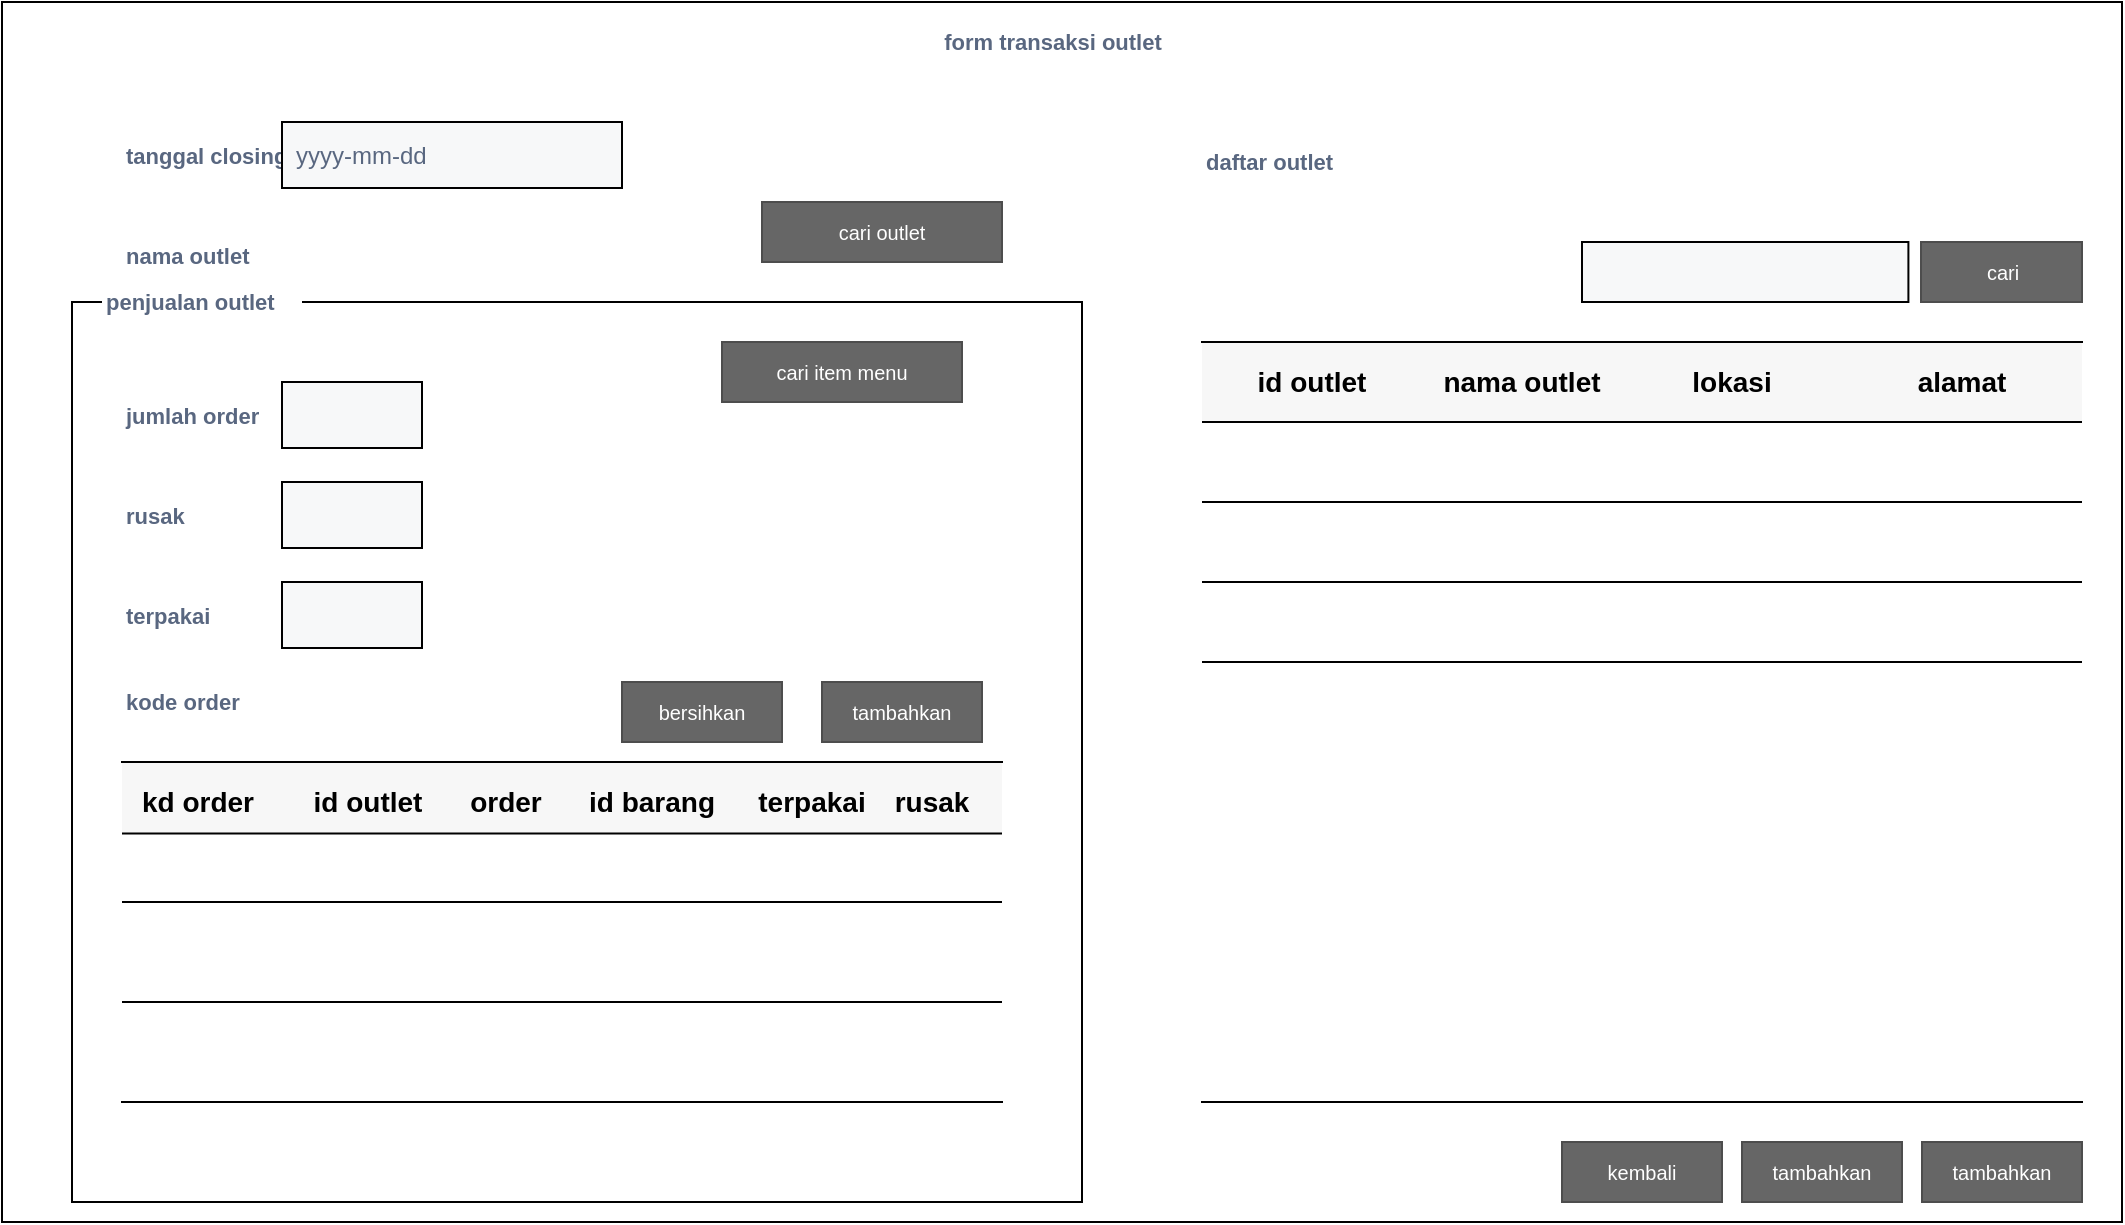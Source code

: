 <mxfile version="12.8.5" type="github">
  <diagram id="Le73pVYRDqwpICu9Pzlz" name="Page-1">
    <mxGraphModel dx="868" dy="390" grid="1" gridSize="10" guides="1" tooltips="1" connect="1" arrows="1" fold="1" page="1" pageScale="1" pageWidth="850" pageHeight="1100" math="0" shadow="0">
      <root>
        <mxCell id="0" />
        <mxCell id="1" parent="0" />
        <mxCell id="TnLdOB1Jf3c9-GiZ0hG3-48" value="" style="rounded=0;whiteSpace=wrap;html=1;fillColor=none;" vertex="1" parent="1">
          <mxGeometry x="55" y="170" width="505" height="450" as="geometry" />
        </mxCell>
        <mxCell id="TnLdOB1Jf3c9-GiZ0hG3-1" value="" style="whiteSpace=wrap;html=1;rounded=0;shadow=0;labelBackgroundColor=none;strokeColor=#000000;strokeWidth=1;fillColor=none;fontFamily=Verdana;fontSize=12;fontColor=#000000;align=center;comic=0;" vertex="1" parent="1">
          <mxGeometry x="20" y="20" width="1060" height="610" as="geometry" />
        </mxCell>
        <mxCell id="TnLdOB1Jf3c9-GiZ0hG3-2" value="cari item menu" style="rounded=0;html=1;shadow=0;dashed=0;whiteSpace=wrap;fontSize=10;fillColor=#666666;align=center;strokeColor=#4D4D4D;fontColor=#ffffff;comic=0;" vertex="1" parent="1">
          <mxGeometry x="380" y="190" width="120" height="30" as="geometry" />
        </mxCell>
        <mxCell id="TnLdOB1Jf3c9-GiZ0hG3-3" value="" style="group" vertex="1" connectable="0" parent="1">
          <mxGeometry x="80" y="130" width="250" height="33" as="geometry" />
        </mxCell>
        <mxCell id="TnLdOB1Jf3c9-GiZ0hG3-4" value="nama outlet" style="fillColor=none;strokeColor=none;html=1;fontSize=11;fontStyle=0;align=left;fontColor=#596780;fontStyle=1;fontSize=11;comic=0;" vertex="1" parent="TnLdOB1Jf3c9-GiZ0hG3-3">
          <mxGeometry y="6.5" width="70" height="20" as="geometry" />
        </mxCell>
        <mxCell id="TnLdOB1Jf3c9-GiZ0hG3-5" value="penjualan outlet" style="fillColor=#ffffff;strokeColor=none;html=1;fontSize=11;fontStyle=0;align=left;fontColor=#596780;fontStyle=1;fontSize=11;comic=0;" vertex="1" parent="1">
          <mxGeometry x="70" y="160" width="100" height="20" as="geometry" />
        </mxCell>
        <mxCell id="TnLdOB1Jf3c9-GiZ0hG3-6" value="yyy-mm-ddd" style="group" vertex="1" connectable="0" parent="1">
          <mxGeometry x="80" y="80" width="250" height="33" as="geometry" />
        </mxCell>
        <mxCell id="TnLdOB1Jf3c9-GiZ0hG3-7" value="tanggal closing" style="fillColor=none;strokeColor=none;html=1;fontSize=11;fontStyle=0;align=left;fontColor=#596780;fontStyle=1;fontSize=11;comic=0;" vertex="1" parent="TnLdOB1Jf3c9-GiZ0hG3-6">
          <mxGeometry y="6.5" width="70" height="20" as="geometry" />
        </mxCell>
        <mxCell id="TnLdOB1Jf3c9-GiZ0hG3-8" value="yyyy-mm-dd" style="rounded=0;arcSize=9;fillColor=#F7F8F9;align=left;spacingLeft=5;strokeColor=#000000;html=1;strokeWidth=1;fontColor=#596780;fontSize=12;comic=0;" vertex="1" parent="TnLdOB1Jf3c9-GiZ0hG3-6">
          <mxGeometry x="80" width="170" height="33" as="geometry" />
        </mxCell>
        <mxCell id="TnLdOB1Jf3c9-GiZ0hG3-9" value="kode order" style="fillColor=none;strokeColor=none;html=1;fontSize=11;fontStyle=0;align=left;fontColor=#596780;fontStyle=1;fontSize=11;comic=0;" vertex="1" parent="1">
          <mxGeometry x="80" y="360" width="70" height="20" as="geometry" />
        </mxCell>
        <mxCell id="TnLdOB1Jf3c9-GiZ0hG3-10" value="" style="shape=partialRectangle;right=0;left=0;strokeColor=#000000;fillColor=#ffffff;whiteSpace=wrap;" vertex="1" parent="1">
          <mxGeometry x="80" y="400" width="440" height="170" as="geometry" />
        </mxCell>
        <mxCell id="TnLdOB1Jf3c9-GiZ0hG3-11" value="" style="html=1;shadow=0;dashed=0;shape=mxgraph.bootstrap.horLines;strokeColor=inherit;fillColor=#000000;fillOpacity=3;resizeWidth=1;" vertex="1" parent="TnLdOB1Jf3c9-GiZ0hG3-10">
          <mxGeometry width="440" height="40" relative="1" as="geometry" />
        </mxCell>
        <mxCell id="TnLdOB1Jf3c9-GiZ0hG3-12" value="kd order" style="html=1;shadow=0;dashed=0;shape=mxgraph.bootstrap.rect;strokeColor=none;fillColor=none;fontSize=14;fontStyle=1;align=center;whiteSpace=wrap;resizeHeight=1;" vertex="1" parent="TnLdOB1Jf3c9-GiZ0hG3-11">
          <mxGeometry width="70" height="40" relative="1" as="geometry">
            <mxPoint x="3" as="offset" />
          </mxGeometry>
        </mxCell>
        <mxCell id="TnLdOB1Jf3c9-GiZ0hG3-13" value="id outlet" style="html=1;shadow=0;dashed=0;shape=mxgraph.bootstrap.rect;strokeColor=none;fillColor=none;fontSize=14;fontStyle=1;align=center;whiteSpace=wrap;resizeHeight=1;" vertex="1" parent="TnLdOB1Jf3c9-GiZ0hG3-11">
          <mxGeometry width="70" height="40" relative="1" as="geometry">
            <mxPoint x="88" as="offset" />
          </mxGeometry>
        </mxCell>
        <mxCell id="TnLdOB1Jf3c9-GiZ0hG3-14" value="order" style="html=1;shadow=0;dashed=0;shape=mxgraph.bootstrap.rect;strokeColor=none;fillColor=none;fontSize=14;fontStyle=1;align=center;whiteSpace=wrap;resizeHeight=1;" vertex="1" parent="TnLdOB1Jf3c9-GiZ0hG3-11">
          <mxGeometry width="60" height="40" relative="1" as="geometry">
            <mxPoint x="162" as="offset" />
          </mxGeometry>
        </mxCell>
        <mxCell id="TnLdOB1Jf3c9-GiZ0hG3-15" value="id barang" style="html=1;shadow=0;dashed=0;shape=mxgraph.bootstrap.rect;strokeColor=none;fillColor=none;fontSize=14;fontStyle=1;align=center;whiteSpace=wrap;resizeHeight=1;" vertex="1" parent="TnLdOB1Jf3c9-GiZ0hG3-11">
          <mxGeometry width="90" height="40" relative="1" as="geometry">
            <mxPoint x="220" as="offset" />
          </mxGeometry>
        </mxCell>
        <mxCell id="TnLdOB1Jf3c9-GiZ0hG3-16" value="terpakai" style="html=1;shadow=0;dashed=0;shape=mxgraph.bootstrap.rect;strokeColor=none;fillColor=none;fontSize=14;fontStyle=1;align=center;whiteSpace=wrap;resizeHeight=1;" vertex="1" parent="TnLdOB1Jf3c9-GiZ0hG3-11">
          <mxGeometry width="90" height="40" relative="1" as="geometry">
            <mxPoint x="300" as="offset" />
          </mxGeometry>
        </mxCell>
        <mxCell id="TnLdOB1Jf3c9-GiZ0hG3-17" value="rusak" style="html=1;shadow=0;dashed=0;shape=mxgraph.bootstrap.rect;strokeColor=none;fillColor=none;fontSize=14;fontStyle=1;align=center;whiteSpace=wrap;resizeHeight=1;" vertex="1" parent="TnLdOB1Jf3c9-GiZ0hG3-11">
          <mxGeometry width="70" height="40" relative="1" as="geometry">
            <mxPoint x="370" as="offset" />
          </mxGeometry>
        </mxCell>
        <mxCell id="TnLdOB1Jf3c9-GiZ0hG3-18" value="" style="strokeColor=#000000;fillColor=inherit;gradientColor=inherit;html=1;shadow=0;dashed=0;shape=mxgraph.bootstrap.horLines;resizeWidth=1;" vertex="1" parent="TnLdOB1Jf3c9-GiZ0hG3-10">
          <mxGeometry width="440" height="50" relative="1" as="geometry">
            <mxPoint y="120" as="offset" />
          </mxGeometry>
        </mxCell>
        <mxCell id="TnLdOB1Jf3c9-GiZ0hG3-19" value="" style="strokeColor=#000000;fillColor=inherit;gradientColor=inherit;html=1;shadow=0;dashed=0;shape=mxgraph.bootstrap.horLines;resizeWidth=1;" vertex="1" parent="TnLdOB1Jf3c9-GiZ0hG3-10">
          <mxGeometry y="35.79" width="440" height="34.21" as="geometry">
            <mxPoint y="140" as="offset" />
          </mxGeometry>
        </mxCell>
        <mxCell id="TnLdOB1Jf3c9-GiZ0hG3-20" value="bersihkan" style="rounded=0;html=1;shadow=0;dashed=0;whiteSpace=wrap;fontSize=10;fillColor=#666666;align=center;strokeColor=#4D4D4D;fontColor=#ffffff;comic=0;" vertex="1" parent="1">
          <mxGeometry x="330" y="360" width="80" height="30" as="geometry" />
        </mxCell>
        <mxCell id="TnLdOB1Jf3c9-GiZ0hG3-21" value="tambahkan" style="rounded=0;html=1;shadow=0;dashed=0;whiteSpace=wrap;fontSize=10;fillColor=#666666;align=center;strokeColor=#4D4D4D;fontColor=#ffffff;comic=0;" vertex="1" parent="1">
          <mxGeometry x="430" y="360" width="80" height="30" as="geometry" />
        </mxCell>
        <mxCell id="TnLdOB1Jf3c9-GiZ0hG3-22" value="" style="shape=partialRectangle;right=0;left=0;strokeColor=#000000;fillColor=#ffffff;whiteSpace=wrap;" vertex="1" parent="1">
          <mxGeometry x="620" y="190" width="440" height="380" as="geometry" />
        </mxCell>
        <mxCell id="TnLdOB1Jf3c9-GiZ0hG3-23" value="" style="html=1;shadow=0;dashed=0;shape=mxgraph.bootstrap.horLines;strokeColor=inherit;fillColor=#000000;fillOpacity=3;resizeWidth=1;" vertex="1" parent="TnLdOB1Jf3c9-GiZ0hG3-22">
          <mxGeometry width="440" height="40" relative="1" as="geometry" />
        </mxCell>
        <mxCell id="TnLdOB1Jf3c9-GiZ0hG3-24" value="id outlet" style="html=1;shadow=0;dashed=0;shape=mxgraph.bootstrap.rect;strokeColor=none;fillColor=none;fontSize=14;fontStyle=1;align=center;whiteSpace=wrap;resizeHeight=1;" vertex="1" parent="TnLdOB1Jf3c9-GiZ0hG3-23">
          <mxGeometry width="90" height="40" relative="1" as="geometry">
            <mxPoint x="10" as="offset" />
          </mxGeometry>
        </mxCell>
        <mxCell id="TnLdOB1Jf3c9-GiZ0hG3-25" value="nama outlet" style="html=1;shadow=0;dashed=0;shape=mxgraph.bootstrap.rect;strokeColor=none;fillColor=none;fontSize=14;fontStyle=1;align=center;whiteSpace=wrap;resizeHeight=1;" vertex="1" parent="TnLdOB1Jf3c9-GiZ0hG3-23">
          <mxGeometry width="100" height="40" relative="1" as="geometry">
            <mxPoint x="110" as="offset" />
          </mxGeometry>
        </mxCell>
        <mxCell id="TnLdOB1Jf3c9-GiZ0hG3-26" value="lokasi" style="html=1;shadow=0;dashed=0;shape=mxgraph.bootstrap.rect;strokeColor=none;fillColor=none;fontSize=14;fontStyle=1;align=center;whiteSpace=wrap;resizeHeight=1;" vertex="1" parent="TnLdOB1Jf3c9-GiZ0hG3-23">
          <mxGeometry width="90" height="40" relative="1" as="geometry">
            <mxPoint x="220" as="offset" />
          </mxGeometry>
        </mxCell>
        <mxCell id="TnLdOB1Jf3c9-GiZ0hG3-27" value="alamat" style="html=1;shadow=0;dashed=0;shape=mxgraph.bootstrap.rect;strokeColor=none;fillColor=none;fontSize=14;fontStyle=1;align=center;whiteSpace=wrap;resizeHeight=1;" vertex="1" parent="TnLdOB1Jf3c9-GiZ0hG3-23">
          <mxGeometry width="120" height="40" relative="1" as="geometry">
            <mxPoint x="320" as="offset" />
          </mxGeometry>
        </mxCell>
        <mxCell id="TnLdOB1Jf3c9-GiZ0hG3-28" value="" style="strokeColor=#000000;fillColor=inherit;gradientColor=inherit;html=1;shadow=0;dashed=0;shape=mxgraph.bootstrap.horLines;resizeWidth=1;" vertex="1" parent="TnLdOB1Jf3c9-GiZ0hG3-22">
          <mxGeometry width="440" height="40" relative="1" as="geometry">
            <mxPoint y="120" as="offset" />
          </mxGeometry>
        </mxCell>
        <mxCell id="TnLdOB1Jf3c9-GiZ0hG3-29" value="" style="strokeColor=#000000;fillColor=inherit;gradientColor=inherit;html=1;shadow=0;dashed=0;shape=mxgraph.bootstrap.horLines;resizeWidth=1;" vertex="1" parent="TnLdOB1Jf3c9-GiZ0hG3-22">
          <mxGeometry y="80" width="440" height="40" as="geometry">
            <mxPoint y="140" as="offset" />
          </mxGeometry>
        </mxCell>
        <mxCell id="TnLdOB1Jf3c9-GiZ0hG3-30" value="" style="group" vertex="1" connectable="0" parent="1">
          <mxGeometry x="810" y="140" width="250" height="30" as="geometry" />
        </mxCell>
        <mxCell id="TnLdOB1Jf3c9-GiZ0hG3-31" value="" style="rounded=0;arcSize=9;fillColor=#F7F8F9;align=left;spacingLeft=5;strokeColor=#000000;html=1;strokeWidth=1;fontColor=#596780;fontSize=12;comic=0;" vertex="1" parent="TnLdOB1Jf3c9-GiZ0hG3-30">
          <mxGeometry width="163.2" height="30" as="geometry" />
        </mxCell>
        <mxCell id="TnLdOB1Jf3c9-GiZ0hG3-32" value="cari" style="rounded=0;html=1;shadow=0;dashed=0;whiteSpace=wrap;fontSize=10;fillColor=#666666;align=center;strokeColor=#4D4D4D;fontColor=#ffffff;comic=0;" vertex="1" parent="TnLdOB1Jf3c9-GiZ0hG3-30">
          <mxGeometry x="169.5" width="80.5" height="30" as="geometry" />
        </mxCell>
        <mxCell id="TnLdOB1Jf3c9-GiZ0hG3-33" value="daftar outlet&lt;span style=&quot;color: rgba(0 , 0 , 0 , 0) ; font-family: monospace ; font-size: 0px ; font-weight: 400&quot;&gt;%3CmxGraphModel%3E%3Croot%3E%3CmxCell%20id%3D%220%22%2F%3E%3CmxCell%20id%3D%221%22%20parent%3D%220%22%2F%3E%3CmxCell%20id%3D%222%22%20value%3D%22nama%20outlet%22%20style%3D%22fillColor%3Dnone%3BstrokeColor%3Dnone%3Bhtml%3D1%3BfontSize%3D11%3BfontStyle%3D0%3Balign%3Dleft%3BfontColor%3D%23596780%3BfontStyle%3D1%3BfontSize%3D11%3Bcomic%3D0%3B%22%20vertex%3D%221%22%20parent%3D%221%22%3E%3CmxGeometry%20x%3D%2280%22%20y%3D%22136.5%22%20width%3D%2270%22%20height%3D%2220%22%20as%3D%22geometry%22%2F%3E%3C%2FmxCell%3E%3C%2Froot%3E%3C%2FmxGraphModel%3E&lt;/span&gt;" style="fillColor=none;strokeColor=none;html=1;fontSize=11;fontStyle=0;align=left;fontColor=#596780;fontStyle=1;fontSize=11;comic=0;" vertex="1" parent="1">
          <mxGeometry x="620" y="90" width="70" height="20" as="geometry" />
        </mxCell>
        <mxCell id="TnLdOB1Jf3c9-GiZ0hG3-34" value="form transaksi outlet" style="fillColor=none;strokeColor=none;html=1;fontSize=11;fontStyle=0;align=center;fontColor=#596780;fontStyle=1;fontSize=11;comic=0;" vertex="1" parent="1">
          <mxGeometry x="40" y="30" width="1010" height="20" as="geometry" />
        </mxCell>
        <mxCell id="TnLdOB1Jf3c9-GiZ0hG3-35" value="kembali" style="rounded=0;html=1;shadow=0;dashed=0;whiteSpace=wrap;fontSize=10;fillColor=#666666;align=center;strokeColor=#4D4D4D;fontColor=#ffffff;comic=0;" vertex="1" parent="1">
          <mxGeometry x="800" y="590" width="80" height="30" as="geometry" />
        </mxCell>
        <mxCell id="TnLdOB1Jf3c9-GiZ0hG3-36" value="tambahkan" style="rounded=0;html=1;shadow=0;dashed=0;whiteSpace=wrap;fontSize=10;fillColor=#666666;align=center;strokeColor=#4D4D4D;fontColor=#ffffff;comic=0;" vertex="1" parent="1">
          <mxGeometry x="890" y="590" width="80" height="30" as="geometry" />
        </mxCell>
        <mxCell id="TnLdOB1Jf3c9-GiZ0hG3-37" value="tambahkan" style="rounded=0;html=1;shadow=0;dashed=0;whiteSpace=wrap;fontSize=10;fillColor=#666666;align=center;strokeColor=#4D4D4D;fontColor=#ffffff;comic=0;" vertex="1" parent="1">
          <mxGeometry x="980" y="590" width="80" height="30" as="geometry" />
        </mxCell>
        <mxCell id="TnLdOB1Jf3c9-GiZ0hG3-38" value="" style="group" vertex="1" connectable="0" parent="1">
          <mxGeometry x="80" y="210" width="150" height="33" as="geometry" />
        </mxCell>
        <mxCell id="TnLdOB1Jf3c9-GiZ0hG3-39" value="jumlah order" style="fillColor=none;strokeColor=none;html=1;fontSize=11;fontStyle=0;align=left;fontColor=#596780;fontStyle=1;fontSize=11;comic=0;" vertex="1" parent="TnLdOB1Jf3c9-GiZ0hG3-38">
          <mxGeometry y="6.5" width="70" height="20" as="geometry" />
        </mxCell>
        <mxCell id="TnLdOB1Jf3c9-GiZ0hG3-40" value="" style="rounded=0;arcSize=9;fillColor=#F7F8F9;align=left;spacingLeft=5;strokeColor=#000000;html=1;strokeWidth=1;fontColor=#596780;fontSize=12;comic=0;" vertex="1" parent="TnLdOB1Jf3c9-GiZ0hG3-38">
          <mxGeometry x="80" width="70" height="33" as="geometry" />
        </mxCell>
        <mxCell id="TnLdOB1Jf3c9-GiZ0hG3-41" value="" style="group" vertex="1" connectable="0" parent="1">
          <mxGeometry x="80" y="260" width="150" height="33" as="geometry" />
        </mxCell>
        <mxCell id="TnLdOB1Jf3c9-GiZ0hG3-42" value="rusak" style="fillColor=none;strokeColor=none;html=1;fontSize=11;fontStyle=0;align=left;fontColor=#596780;fontStyle=1;fontSize=11;comic=0;" vertex="1" parent="TnLdOB1Jf3c9-GiZ0hG3-41">
          <mxGeometry y="6.5" width="70" height="20" as="geometry" />
        </mxCell>
        <mxCell id="TnLdOB1Jf3c9-GiZ0hG3-43" value="" style="rounded=0;arcSize=9;fillColor=#F7F8F9;align=left;spacingLeft=5;strokeColor=#000000;html=1;strokeWidth=1;fontColor=#596780;fontSize=12;comic=0;" vertex="1" parent="TnLdOB1Jf3c9-GiZ0hG3-41">
          <mxGeometry x="80" width="70" height="33" as="geometry" />
        </mxCell>
        <mxCell id="TnLdOB1Jf3c9-GiZ0hG3-44" value="" style="group" vertex="1" connectable="0" parent="1">
          <mxGeometry x="80" y="310" width="150" height="33" as="geometry" />
        </mxCell>
        <mxCell id="TnLdOB1Jf3c9-GiZ0hG3-45" value="terpakai" style="fillColor=none;strokeColor=none;html=1;fontSize=11;fontStyle=0;align=left;fontColor=#596780;fontStyle=1;fontSize=11;comic=0;" vertex="1" parent="TnLdOB1Jf3c9-GiZ0hG3-44">
          <mxGeometry y="6.5" width="70" height="20" as="geometry" />
        </mxCell>
        <mxCell id="TnLdOB1Jf3c9-GiZ0hG3-46" value="" style="rounded=0;arcSize=9;fillColor=#F7F8F9;align=left;spacingLeft=5;strokeColor=#000000;html=1;strokeWidth=1;fontColor=#596780;fontSize=12;comic=0;" vertex="1" parent="TnLdOB1Jf3c9-GiZ0hG3-44">
          <mxGeometry x="80" width="70" height="33" as="geometry" />
        </mxCell>
        <mxCell id="TnLdOB1Jf3c9-GiZ0hG3-47" value="cari outlet" style="rounded=0;html=1;shadow=0;dashed=0;whiteSpace=wrap;fontSize=10;fillColor=#666666;align=center;strokeColor=#4D4D4D;fontColor=#ffffff;comic=0;" vertex="1" parent="1">
          <mxGeometry x="400" y="120" width="120" height="30" as="geometry" />
        </mxCell>
      </root>
    </mxGraphModel>
  </diagram>
</mxfile>

